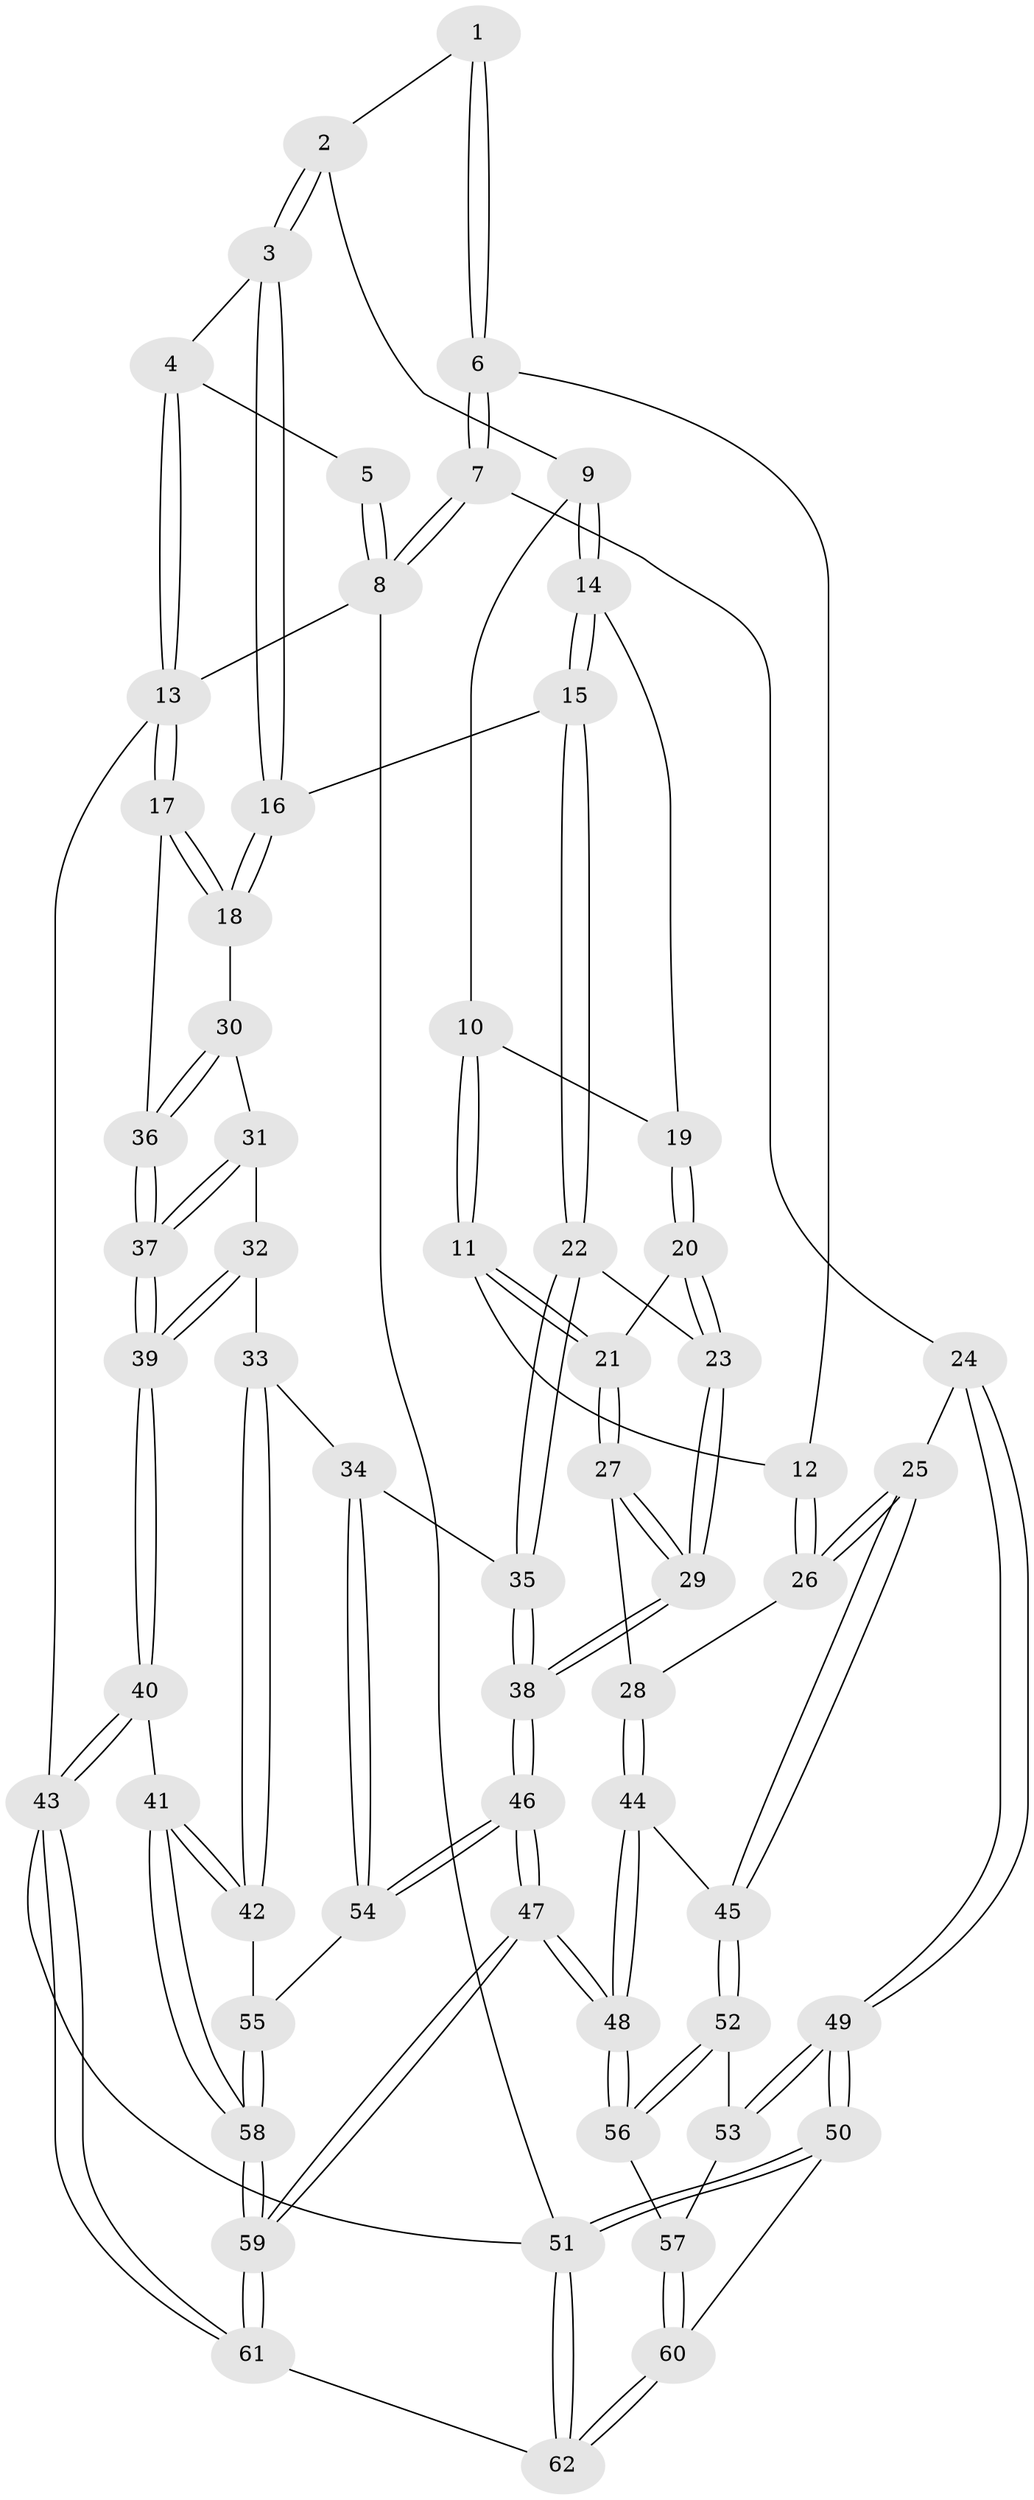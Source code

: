 // Generated by graph-tools (version 1.1) at 2025/38/03/09/25 02:38:50]
// undirected, 62 vertices, 152 edges
graph export_dot {
graph [start="1"]
  node [color=gray90,style=filled];
  1 [pos="+0.29118474260183774+0"];
  2 [pos="+0.4863954607362496+0.08852817756277312"];
  3 [pos="+0.7772285942587789+0.030970118406213647"];
  4 [pos="+0.8708263987049122+0"];
  5 [pos="+0.28210952621691365+0"];
  6 [pos="+0.2814021258011941+0"];
  7 [pos="+0+0.30972047011045717"];
  8 [pos="+0+0"];
  9 [pos="+0.48989284574686087+0.1333542308613605"];
  10 [pos="+0.3874595035487163+0.22011288125295353"];
  11 [pos="+0.30620008654135833+0.22899973249781658"];
  12 [pos="+0.26586359320604636+0.20424293867599008"];
  13 [pos="+1+0"];
  14 [pos="+0.5788790877174129+0.2248751561212381"];
  15 [pos="+0.7484927214671792+0.23814966472951898"];
  16 [pos="+0.749512112953418+0.2375349411445578"];
  17 [pos="+1+0.1978569864847929"];
  18 [pos="+0.8119861856621274+0.28398400662844786"];
  19 [pos="+0.5033961250348402+0.2601066458779212"];
  20 [pos="+0.48184315023789165+0.3416510895143433"];
  21 [pos="+0.3686051316069914+0.35458496137208845"];
  22 [pos="+0.6155850935905819+0.4412512034212455"];
  23 [pos="+0.5714084751153857+0.43952847930151095"];
  24 [pos="+0+0.32445193293125496"];
  25 [pos="+0+0.3253678357837901"];
  26 [pos="+0.05864407659953583+0.3308830726286074"];
  27 [pos="+0.35644000164314277+0.4970137890942453"];
  28 [pos="+0.2393854042217621+0.5153104193468118"];
  29 [pos="+0.39412167686559324+0.5191082556058525"];
  30 [pos="+0.8643089697161599+0.3747394492384632"];
  31 [pos="+0.867165897269812+0.3892091131115465"];
  32 [pos="+0.8608614392234322+0.48673162840266604"];
  33 [pos="+0.8582451288749975+0.4918106421252462"];
  34 [pos="+0.7260583461775979+0.5888110882533252"];
  35 [pos="+0.6444439861362126+0.5141834624307438"];
  36 [pos="+1+0.3687407447468783"];
  37 [pos="+1+0.5635838792746568"];
  38 [pos="+0.46098155897199244+0.7015114581692403"];
  39 [pos="+1+0.6048128617511475"];
  40 [pos="+1+0.8187573634307748"];
  41 [pos="+1+0.7958592465586499"];
  42 [pos="+0.9707331261456116+0.7432360155153912"];
  43 [pos="+1+1"];
  44 [pos="+0.21188742157733728+0.584693409493259"];
  45 [pos="+0.13968159209119205+0.6458624661751876"];
  46 [pos="+0.46160929093674496+0.7937636840685861"];
  47 [pos="+0.4450828124709357+0.8404449013046463"];
  48 [pos="+0.3924557361456945+0.8269761804660525"];
  49 [pos="+0+0.7672670254859689"];
  50 [pos="+0+0.7839385696972344"];
  51 [pos="+0+1"];
  52 [pos="+0.13957275978630662+0.6460589062532124"];
  53 [pos="+0.08290204368369361+0.6907150817116396"];
  54 [pos="+0.734206701044739+0.6453043531088517"];
  55 [pos="+0.773973419326277+0.6881424237041822"];
  56 [pos="+0.27705981724111556+0.8283816651165004"];
  57 [pos="+0.18242609735022666+0.8581649304265451"];
  58 [pos="+0.6540818560236288+0.9862239577463723"];
  59 [pos="+0.5510666965573048+1"];
  60 [pos="+0.14384619450020572+0.8898038453140743"];
  61 [pos="+0.5495062379236842+1"];
  62 [pos="+0.12360004265391561+1"];
  1 -- 2;
  1 -- 6;
  1 -- 6;
  2 -- 3;
  2 -- 3;
  2 -- 9;
  3 -- 4;
  3 -- 16;
  3 -- 16;
  4 -- 5;
  4 -- 13;
  4 -- 13;
  5 -- 8;
  5 -- 8;
  6 -- 7;
  6 -- 7;
  6 -- 12;
  7 -- 8;
  7 -- 8;
  7 -- 24;
  8 -- 13;
  8 -- 51;
  9 -- 10;
  9 -- 14;
  9 -- 14;
  10 -- 11;
  10 -- 11;
  10 -- 19;
  11 -- 12;
  11 -- 21;
  11 -- 21;
  12 -- 26;
  12 -- 26;
  13 -- 17;
  13 -- 17;
  13 -- 43;
  14 -- 15;
  14 -- 15;
  14 -- 19;
  15 -- 16;
  15 -- 22;
  15 -- 22;
  16 -- 18;
  16 -- 18;
  17 -- 18;
  17 -- 18;
  17 -- 36;
  18 -- 30;
  19 -- 20;
  19 -- 20;
  20 -- 21;
  20 -- 23;
  20 -- 23;
  21 -- 27;
  21 -- 27;
  22 -- 23;
  22 -- 35;
  22 -- 35;
  23 -- 29;
  23 -- 29;
  24 -- 25;
  24 -- 49;
  24 -- 49;
  25 -- 26;
  25 -- 26;
  25 -- 45;
  25 -- 45;
  26 -- 28;
  27 -- 28;
  27 -- 29;
  27 -- 29;
  28 -- 44;
  28 -- 44;
  29 -- 38;
  29 -- 38;
  30 -- 31;
  30 -- 36;
  30 -- 36;
  31 -- 32;
  31 -- 37;
  31 -- 37;
  32 -- 33;
  32 -- 39;
  32 -- 39;
  33 -- 34;
  33 -- 42;
  33 -- 42;
  34 -- 35;
  34 -- 54;
  34 -- 54;
  35 -- 38;
  35 -- 38;
  36 -- 37;
  36 -- 37;
  37 -- 39;
  37 -- 39;
  38 -- 46;
  38 -- 46;
  39 -- 40;
  39 -- 40;
  40 -- 41;
  40 -- 43;
  40 -- 43;
  41 -- 42;
  41 -- 42;
  41 -- 58;
  41 -- 58;
  42 -- 55;
  43 -- 61;
  43 -- 61;
  43 -- 51;
  44 -- 45;
  44 -- 48;
  44 -- 48;
  45 -- 52;
  45 -- 52;
  46 -- 47;
  46 -- 47;
  46 -- 54;
  46 -- 54;
  47 -- 48;
  47 -- 48;
  47 -- 59;
  47 -- 59;
  48 -- 56;
  48 -- 56;
  49 -- 50;
  49 -- 50;
  49 -- 53;
  49 -- 53;
  50 -- 51;
  50 -- 51;
  50 -- 60;
  51 -- 62;
  51 -- 62;
  52 -- 53;
  52 -- 56;
  52 -- 56;
  53 -- 57;
  54 -- 55;
  55 -- 58;
  55 -- 58;
  56 -- 57;
  57 -- 60;
  57 -- 60;
  58 -- 59;
  58 -- 59;
  59 -- 61;
  59 -- 61;
  60 -- 62;
  60 -- 62;
  61 -- 62;
}
